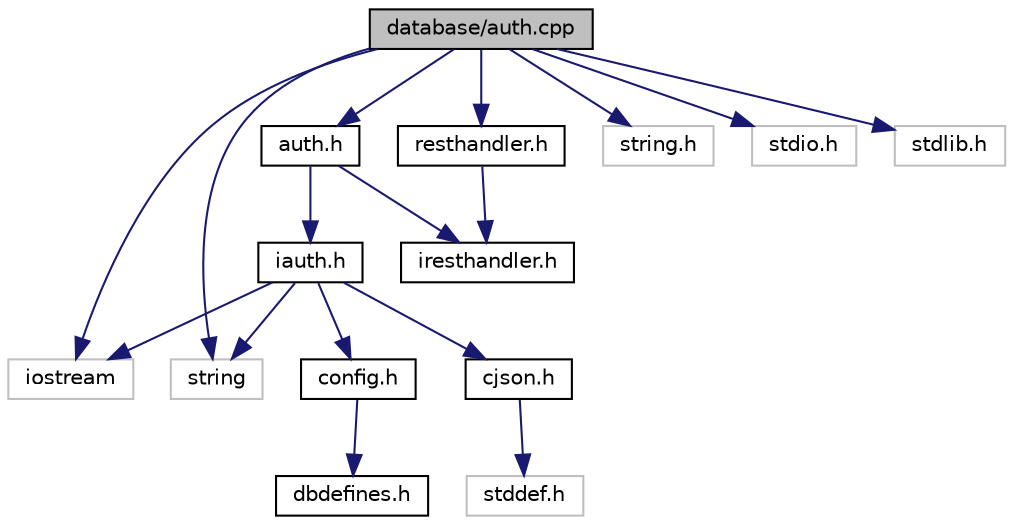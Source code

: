 digraph "database/auth.cpp"
{
  edge [fontname="Helvetica",fontsize="10",labelfontname="Helvetica",labelfontsize="10"];
  node [fontname="Helvetica",fontsize="10",shape=record];
  Node0 [label="database/auth.cpp",height=0.2,width=0.4,color="black", fillcolor="grey75", style="filled", fontcolor="black"];
  Node0 -> Node1 [color="midnightblue",fontsize="10",style="solid",fontname="Helvetica"];
  Node1 [label="auth.h",height=0.2,width=0.4,color="black", fillcolor="white", style="filled",URL="$auth_8h.html",tooltip="Implementation for user authentiation with email and password. "];
  Node1 -> Node2 [color="midnightblue",fontsize="10",style="solid",fontname="Helvetica"];
  Node2 [label="iauth.h",height=0.2,width=0.4,color="black", fillcolor="white", style="filled",URL="$iauth_8h.html",tooltip="Interface for user authentiation with email and password. "];
  Node2 -> Node3 [color="midnightblue",fontsize="10",style="solid",fontname="Helvetica"];
  Node3 [label="iostream",height=0.2,width=0.4,color="grey75", fillcolor="white", style="filled"];
  Node2 -> Node4 [color="midnightblue",fontsize="10",style="solid",fontname="Helvetica"];
  Node4 [label="string",height=0.2,width=0.4,color="grey75", fillcolor="white", style="filled"];
  Node2 -> Node5 [color="midnightblue",fontsize="10",style="solid",fontname="Helvetica"];
  Node5 [label="config.h",height=0.2,width=0.4,color="black", fillcolor="white", style="filled",URL="$config_8h.html",tooltip="Contains a struct with Firebase configuration details. "];
  Node5 -> Node6 [color="midnightblue",fontsize="10",style="solid",fontname="Helvetica"];
  Node6 [label="dbdefines.h",height=0.2,width=0.4,color="black", fillcolor="white", style="filled",URL="$dbdefines_8h.html",tooltip="Contains database related defines. "];
  Node2 -> Node7 [color="midnightblue",fontsize="10",style="solid",fontname="Helvetica"];
  Node7 [label="cjson.h",height=0.2,width=0.4,color="black", fillcolor="white", style="filled",URL="$cjson_8h_source.html"];
  Node7 -> Node8 [color="midnightblue",fontsize="10",style="solid",fontname="Helvetica"];
  Node8 [label="stddef.h",height=0.2,width=0.4,color="grey75", fillcolor="white", style="filled"];
  Node1 -> Node9 [color="midnightblue",fontsize="10",style="solid",fontname="Helvetica"];
  Node9 [label="iresthandler.h",height=0.2,width=0.4,color="black", fillcolor="white", style="filled",URL="$iresthandler_8h_source.html"];
  Node0 -> Node4 [color="midnightblue",fontsize="10",style="solid",fontname="Helvetica"];
  Node0 -> Node10 [color="midnightblue",fontsize="10",style="solid",fontname="Helvetica"];
  Node10 [label="string.h",height=0.2,width=0.4,color="grey75", fillcolor="white", style="filled"];
  Node0 -> Node3 [color="midnightblue",fontsize="10",style="solid",fontname="Helvetica"];
  Node0 -> Node11 [color="midnightblue",fontsize="10",style="solid",fontname="Helvetica"];
  Node11 [label="stdio.h",height=0.2,width=0.4,color="grey75", fillcolor="white", style="filled"];
  Node0 -> Node12 [color="midnightblue",fontsize="10",style="solid",fontname="Helvetica"];
  Node12 [label="stdlib.h",height=0.2,width=0.4,color="grey75", fillcolor="white", style="filled"];
  Node0 -> Node13 [color="midnightblue",fontsize="10",style="solid",fontname="Helvetica"];
  Node13 [label="resthandler.h",height=0.2,width=0.4,color="black", fillcolor="white", style="filled",URL="$resthandler_8h.html",tooltip="Implementaion of rest handler functionality. "];
  Node13 -> Node9 [color="midnightblue",fontsize="10",style="solid",fontname="Helvetica"];
}
